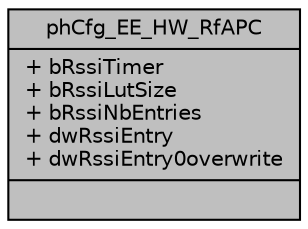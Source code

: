 digraph "phCfg_EE_HW_RfAPC"
{
  edge [fontname="Helvetica",fontsize="10",labelfontname="Helvetica",labelfontsize="10"];
  node [fontname="Helvetica",fontsize="10",shape=record];
  Node0 [label="{phCfg_EE_HW_RfAPC\n|+ bRssiTimer\l+ bRssiLutSize\l+ bRssiNbEntries\l+ dwRssiEntry\l+ dwRssiEntry0overwrite\l|}",height=0.2,width=0.4,color="black", fillcolor="grey75", style="filled", fontcolor="black"];
}
